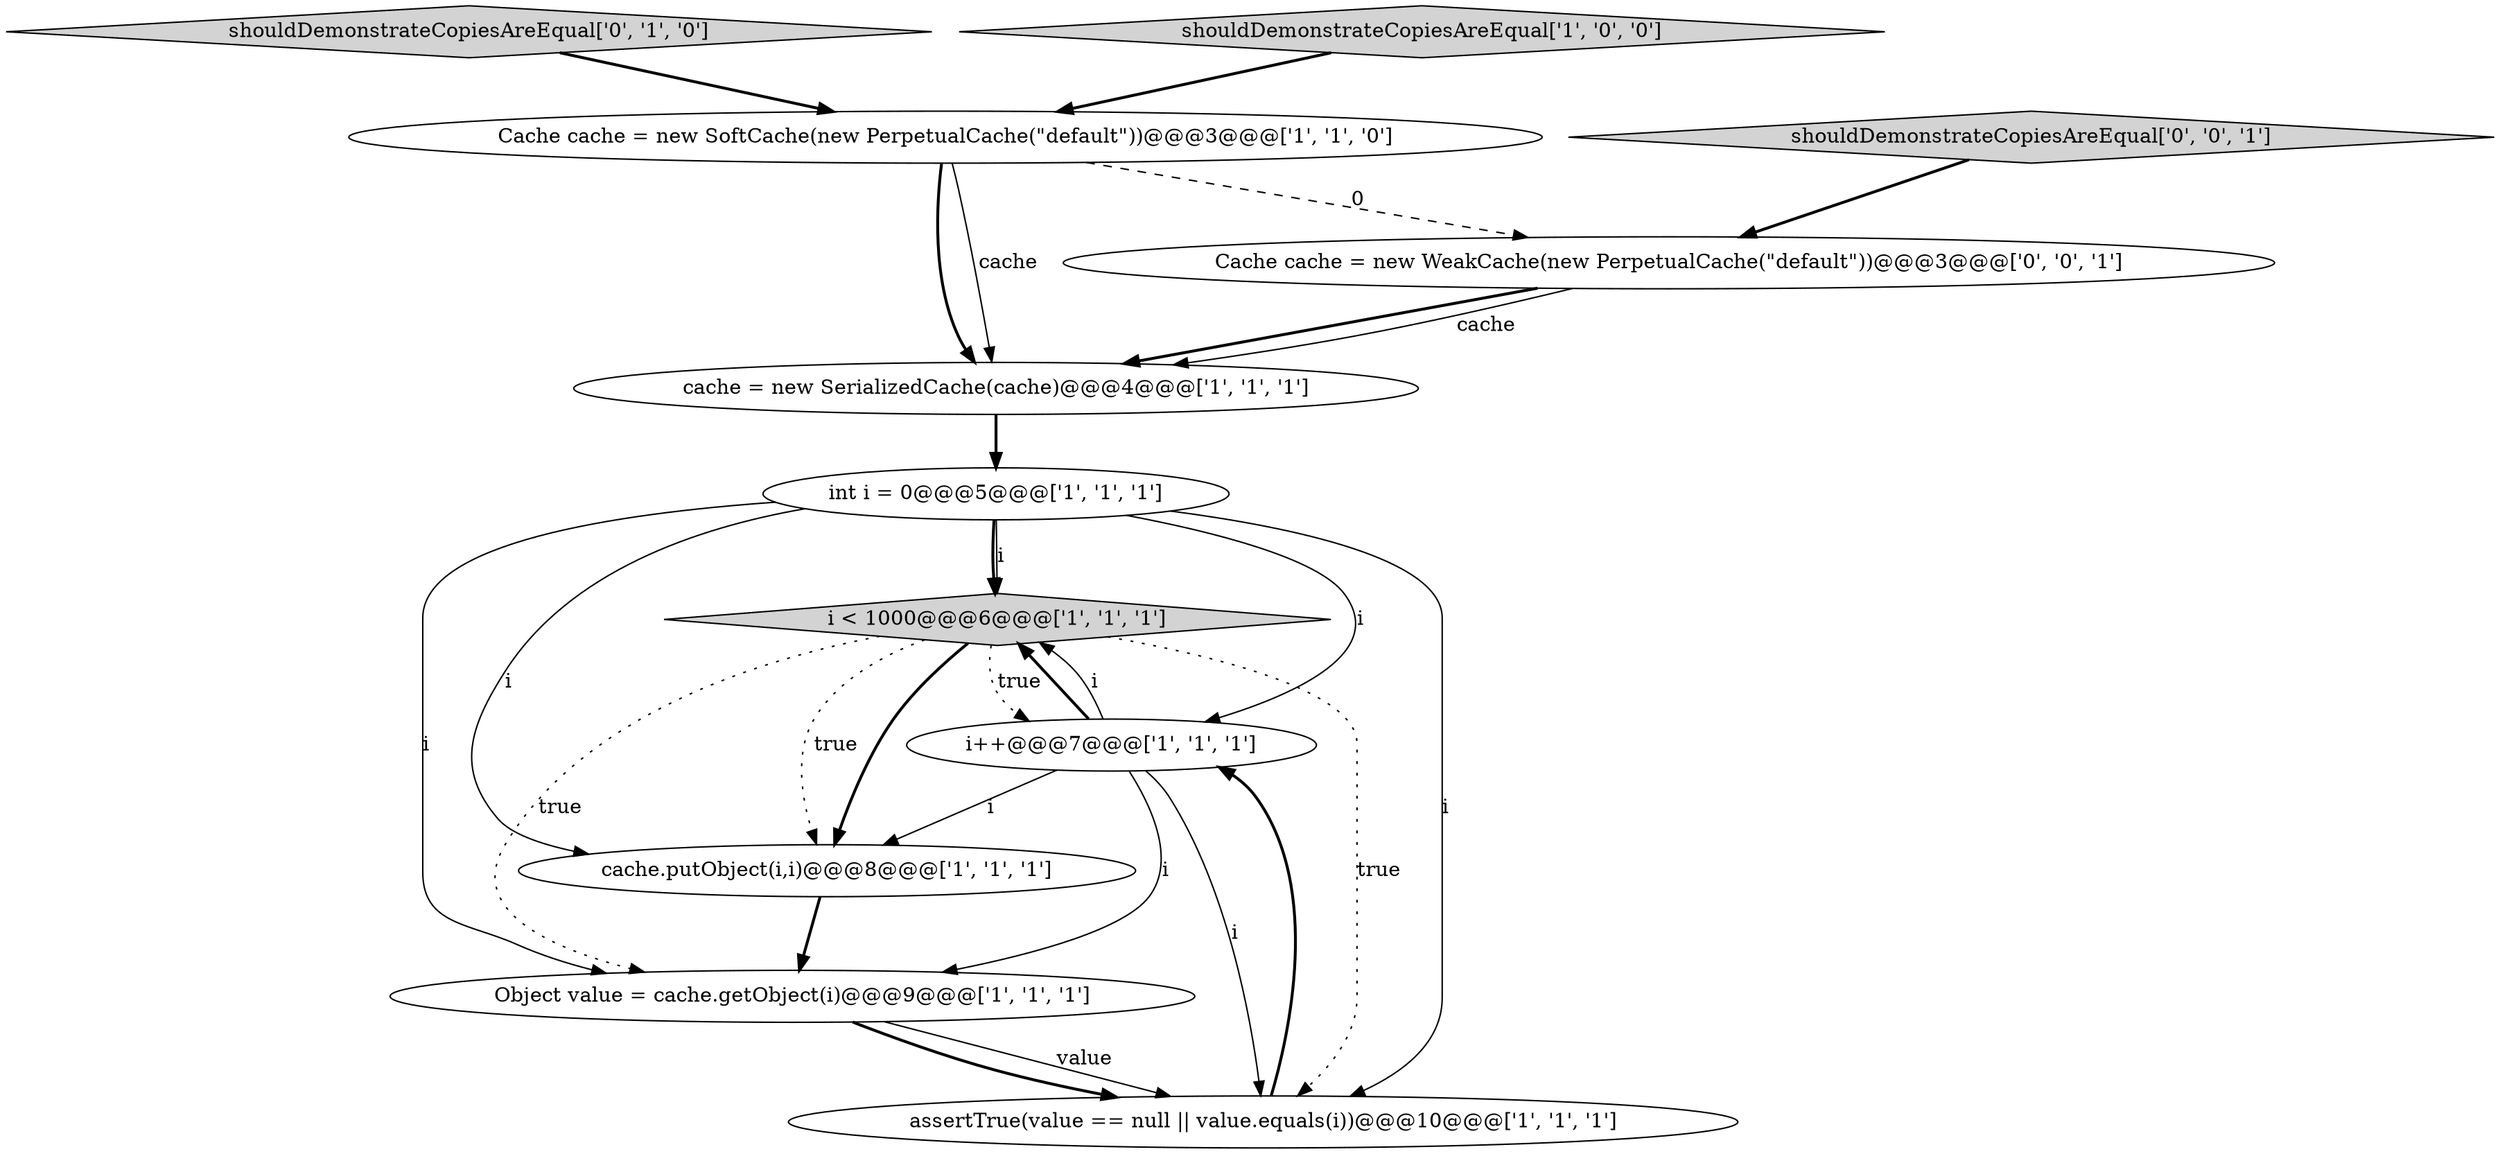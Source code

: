 digraph {
9 [style = filled, label = "shouldDemonstrateCopiesAreEqual['0', '1', '0']", fillcolor = lightgray, shape = diamond image = "AAA0AAABBB2BBB"];
6 [style = filled, label = "i < 1000@@@6@@@['1', '1', '1']", fillcolor = lightgray, shape = diamond image = "AAA0AAABBB1BBB"];
11 [style = filled, label = "Cache cache = new WeakCache(new PerpetualCache(\"default\"))@@@3@@@['0', '0', '1']", fillcolor = white, shape = ellipse image = "AAA0AAABBB3BBB"];
10 [style = filled, label = "shouldDemonstrateCopiesAreEqual['0', '0', '1']", fillcolor = lightgray, shape = diamond image = "AAA0AAABBB3BBB"];
1 [style = filled, label = "Cache cache = new SoftCache(new PerpetualCache(\"default\"))@@@3@@@['1', '1', '0']", fillcolor = white, shape = ellipse image = "AAA0AAABBB1BBB"];
4 [style = filled, label = "cache = new SerializedCache(cache)@@@4@@@['1', '1', '1']", fillcolor = white, shape = ellipse image = "AAA0AAABBB1BBB"];
5 [style = filled, label = "int i = 0@@@5@@@['1', '1', '1']", fillcolor = white, shape = ellipse image = "AAA0AAABBB1BBB"];
0 [style = filled, label = "shouldDemonstrateCopiesAreEqual['1', '0', '0']", fillcolor = lightgray, shape = diamond image = "AAA0AAABBB1BBB"];
7 [style = filled, label = "i++@@@7@@@['1', '1', '1']", fillcolor = white, shape = ellipse image = "AAA0AAABBB1BBB"];
8 [style = filled, label = "assertTrue(value == null || value.equals(i))@@@10@@@['1', '1', '1']", fillcolor = white, shape = ellipse image = "AAA0AAABBB1BBB"];
3 [style = filled, label = "cache.putObject(i,i)@@@8@@@['1', '1', '1']", fillcolor = white, shape = ellipse image = "AAA0AAABBB1BBB"];
2 [style = filled, label = "Object value = cache.getObject(i)@@@9@@@['1', '1', '1']", fillcolor = white, shape = ellipse image = "AAA0AAABBB1BBB"];
6->3 [style = bold, label=""];
1->4 [style = bold, label=""];
5->3 [style = solid, label="i"];
7->3 [style = solid, label="i"];
7->2 [style = solid, label="i"];
2->8 [style = solid, label="value"];
5->2 [style = solid, label="i"];
11->4 [style = bold, label=""];
5->7 [style = solid, label="i"];
1->4 [style = solid, label="cache"];
8->7 [style = bold, label=""];
6->2 [style = dotted, label="true"];
5->6 [style = bold, label=""];
3->2 [style = bold, label=""];
6->8 [style = dotted, label="true"];
1->11 [style = dashed, label="0"];
0->1 [style = bold, label=""];
7->6 [style = bold, label=""];
6->7 [style = dotted, label="true"];
7->6 [style = solid, label="i"];
9->1 [style = bold, label=""];
6->3 [style = dotted, label="true"];
7->8 [style = solid, label="i"];
11->4 [style = solid, label="cache"];
5->6 [style = solid, label="i"];
4->5 [style = bold, label=""];
2->8 [style = bold, label=""];
10->11 [style = bold, label=""];
5->8 [style = solid, label="i"];
}
